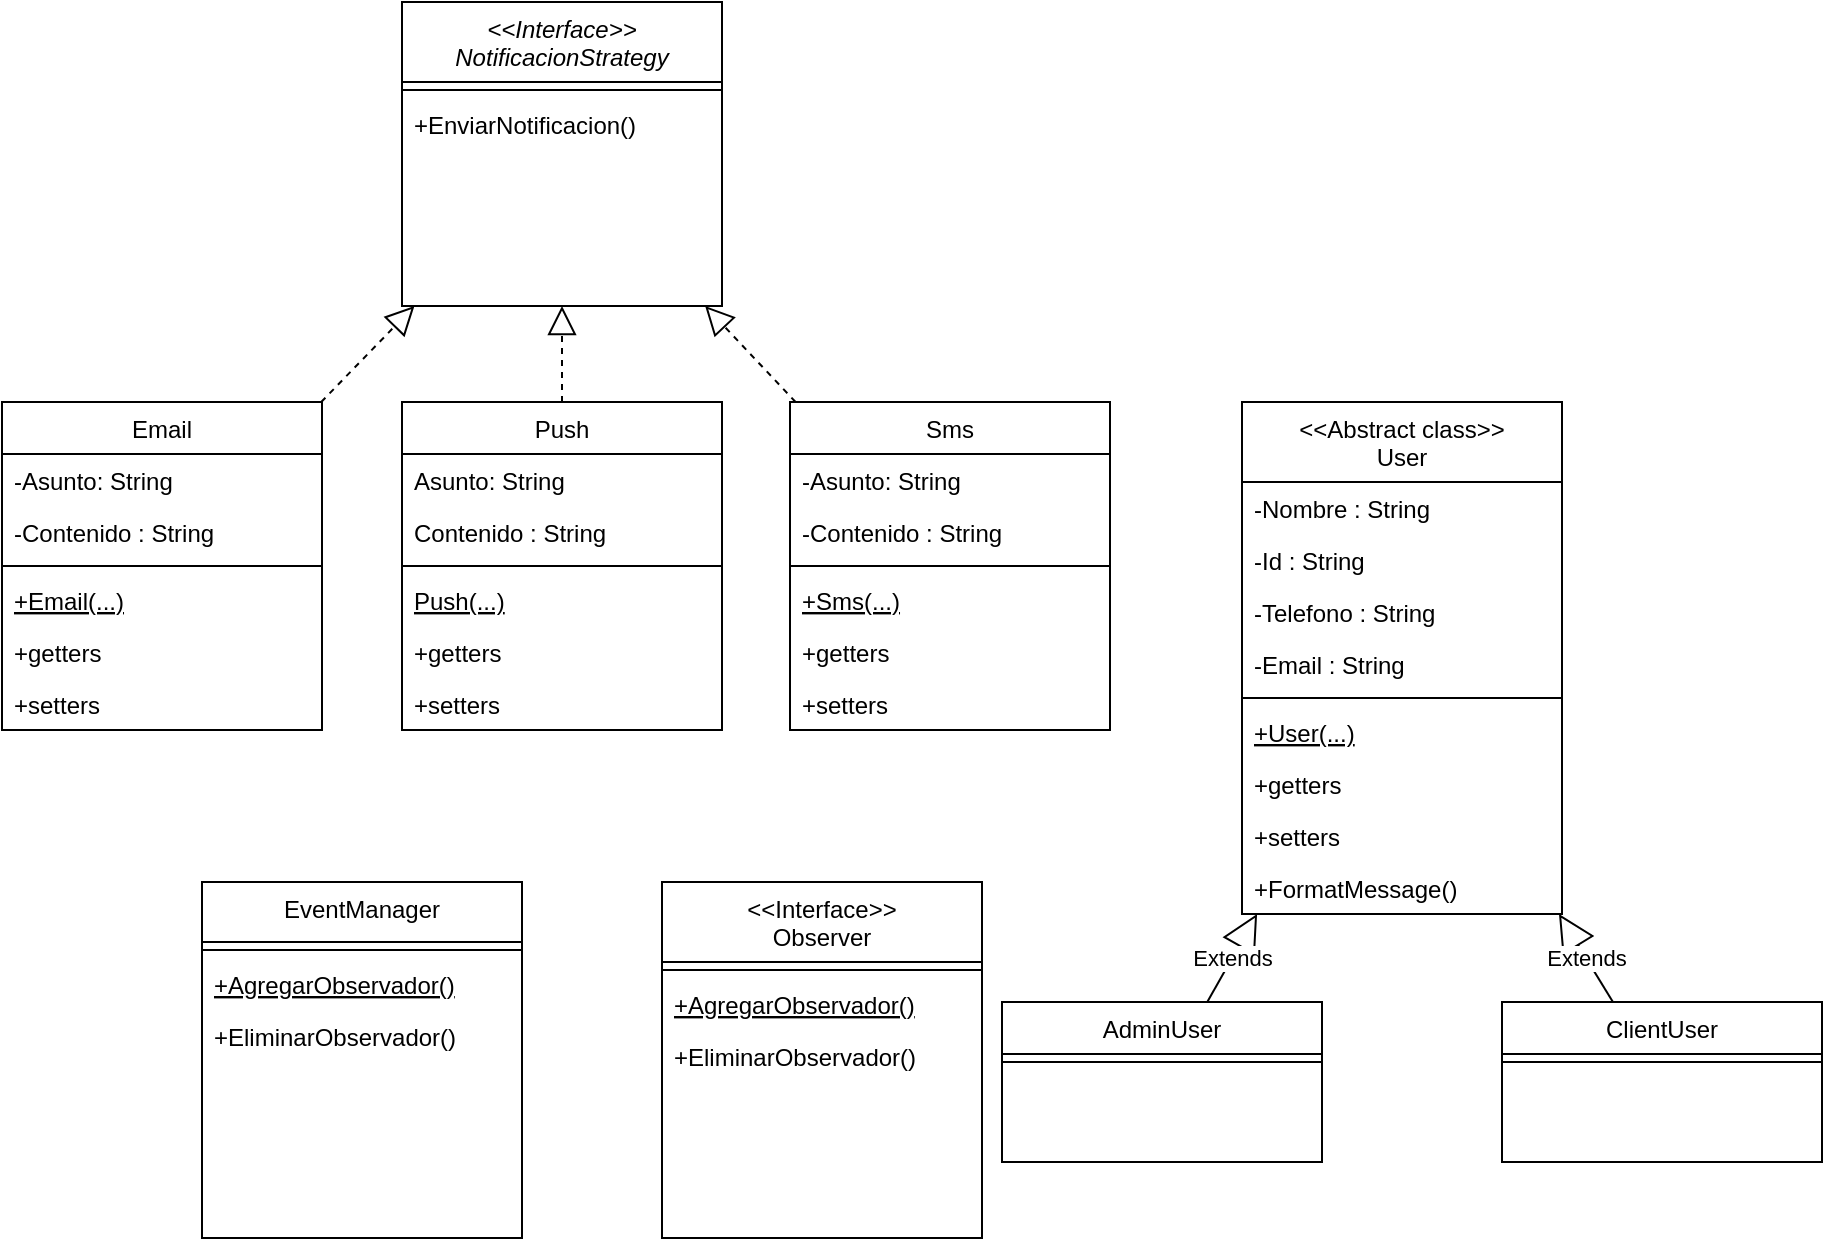 <mxfile version="26.2.8">
  <diagram id="C5RBs43oDa-KdzZeNtuy" name="Page-1">
    <mxGraphModel dx="1656" dy="720" grid="1" gridSize="10" guides="1" tooltips="1" connect="1" arrows="1" fold="1" page="1" pageScale="1" pageWidth="827" pageHeight="1169" math="0" shadow="0">
      <root>
        <mxCell id="WIyWlLk6GJQsqaUBKTNV-0" />
        <mxCell id="WIyWlLk6GJQsqaUBKTNV-1" parent="WIyWlLk6GJQsqaUBKTNV-0" />
        <mxCell id="zkfFHV4jXpPFQw0GAbJ--0" value="&lt;&lt;Interface&gt;&gt;&#xa;NotificacionStrategy" style="swimlane;fontStyle=2;align=center;verticalAlign=top;childLayout=stackLayout;horizontal=1;startSize=40;horizontalStack=0;resizeParent=1;resizeLast=0;collapsible=1;marginBottom=0;rounded=0;shadow=0;strokeWidth=1;" parent="WIyWlLk6GJQsqaUBKTNV-1" vertex="1">
          <mxGeometry x="220" y="120" width="160" height="152" as="geometry">
            <mxRectangle x="230" y="140" width="160" height="26" as="alternateBounds" />
          </mxGeometry>
        </mxCell>
        <mxCell id="zkfFHV4jXpPFQw0GAbJ--4" value="" style="line;html=1;strokeWidth=1;align=left;verticalAlign=middle;spacingTop=-1;spacingLeft=3;spacingRight=3;rotatable=0;labelPosition=right;points=[];portConstraint=eastwest;" parent="zkfFHV4jXpPFQw0GAbJ--0" vertex="1">
          <mxGeometry y="40" width="160" height="8" as="geometry" />
        </mxCell>
        <mxCell id="zkfFHV4jXpPFQw0GAbJ--5" value="+EnviarNotificacion()" style="text;align=left;verticalAlign=top;spacingLeft=4;spacingRight=4;overflow=hidden;rotatable=0;points=[[0,0.5],[1,0.5]];portConstraint=eastwest;" parent="zkfFHV4jXpPFQw0GAbJ--0" vertex="1">
          <mxGeometry y="48" width="160" height="26" as="geometry" />
        </mxCell>
        <mxCell id="k3wuWAfQ873MS6g05bac-12" value="Sms" style="swimlane;fontStyle=0;align=center;verticalAlign=top;childLayout=stackLayout;horizontal=1;startSize=26;horizontalStack=0;resizeParent=1;resizeLast=0;collapsible=1;marginBottom=0;rounded=0;shadow=0;strokeWidth=1;" vertex="1" parent="WIyWlLk6GJQsqaUBKTNV-1">
          <mxGeometry x="414" y="320" width="160" height="164" as="geometry">
            <mxRectangle x="130" y="380" width="160" height="26" as="alternateBounds" />
          </mxGeometry>
        </mxCell>
        <mxCell id="k3wuWAfQ873MS6g05bac-13" value="-Asunto: String" style="text;align=left;verticalAlign=top;spacingLeft=4;spacingRight=4;overflow=hidden;rotatable=0;points=[[0,0.5],[1,0.5]];portConstraint=eastwest;" vertex="1" parent="k3wuWAfQ873MS6g05bac-12">
          <mxGeometry y="26" width="160" height="26" as="geometry" />
        </mxCell>
        <mxCell id="k3wuWAfQ873MS6g05bac-14" value="-Contenido : String" style="text;align=left;verticalAlign=top;spacingLeft=4;spacingRight=4;overflow=hidden;rotatable=0;points=[[0,0.5],[1,0.5]];portConstraint=eastwest;rounded=0;shadow=0;html=0;" vertex="1" parent="k3wuWAfQ873MS6g05bac-12">
          <mxGeometry y="52" width="160" height="26" as="geometry" />
        </mxCell>
        <mxCell id="k3wuWAfQ873MS6g05bac-15" value="" style="line;html=1;strokeWidth=1;align=left;verticalAlign=middle;spacingTop=-1;spacingLeft=3;spacingRight=3;rotatable=0;labelPosition=right;points=[];portConstraint=eastwest;" vertex="1" parent="k3wuWAfQ873MS6g05bac-12">
          <mxGeometry y="78" width="160" height="8" as="geometry" />
        </mxCell>
        <mxCell id="k3wuWAfQ873MS6g05bac-16" value="+Sms(...)" style="text;align=left;verticalAlign=top;spacingLeft=4;spacingRight=4;overflow=hidden;rotatable=0;points=[[0,0.5],[1,0.5]];portConstraint=eastwest;fontStyle=4" vertex="1" parent="k3wuWAfQ873MS6g05bac-12">
          <mxGeometry y="86" width="160" height="26" as="geometry" />
        </mxCell>
        <mxCell id="k3wuWAfQ873MS6g05bac-17" value="+getters" style="text;align=left;verticalAlign=top;spacingLeft=4;spacingRight=4;overflow=hidden;rotatable=0;points=[[0,0.5],[1,0.5]];portConstraint=eastwest;" vertex="1" parent="k3wuWAfQ873MS6g05bac-12">
          <mxGeometry y="112" width="160" height="26" as="geometry" />
        </mxCell>
        <mxCell id="k3wuWAfQ873MS6g05bac-18" value="+setters" style="text;align=left;verticalAlign=top;spacingLeft=4;spacingRight=4;overflow=hidden;rotatable=0;points=[[0,0.5],[1,0.5]];portConstraint=eastwest;" vertex="1" parent="k3wuWAfQ873MS6g05bac-12">
          <mxGeometry y="138" width="160" height="26" as="geometry" />
        </mxCell>
        <mxCell id="k3wuWAfQ873MS6g05bac-19" value="Email" style="swimlane;fontStyle=0;align=center;verticalAlign=top;childLayout=stackLayout;horizontal=1;startSize=26;horizontalStack=0;resizeParent=1;resizeLast=0;collapsible=1;marginBottom=0;rounded=0;shadow=0;strokeWidth=1;" vertex="1" parent="WIyWlLk6GJQsqaUBKTNV-1">
          <mxGeometry x="20" y="320" width="160" height="164" as="geometry">
            <mxRectangle x="130" y="380" width="160" height="26" as="alternateBounds" />
          </mxGeometry>
        </mxCell>
        <mxCell id="k3wuWAfQ873MS6g05bac-20" value="-Asunto: String" style="text;align=left;verticalAlign=top;spacingLeft=4;spacingRight=4;overflow=hidden;rotatable=0;points=[[0,0.5],[1,0.5]];portConstraint=eastwest;" vertex="1" parent="k3wuWAfQ873MS6g05bac-19">
          <mxGeometry y="26" width="160" height="26" as="geometry" />
        </mxCell>
        <mxCell id="k3wuWAfQ873MS6g05bac-21" value="-Contenido : String" style="text;align=left;verticalAlign=top;spacingLeft=4;spacingRight=4;overflow=hidden;rotatable=0;points=[[0,0.5],[1,0.5]];portConstraint=eastwest;rounded=0;shadow=0;html=0;" vertex="1" parent="k3wuWAfQ873MS6g05bac-19">
          <mxGeometry y="52" width="160" height="26" as="geometry" />
        </mxCell>
        <mxCell id="k3wuWAfQ873MS6g05bac-22" value="" style="line;html=1;strokeWidth=1;align=left;verticalAlign=middle;spacingTop=-1;spacingLeft=3;spacingRight=3;rotatable=0;labelPosition=right;points=[];portConstraint=eastwest;" vertex="1" parent="k3wuWAfQ873MS6g05bac-19">
          <mxGeometry y="78" width="160" height="8" as="geometry" />
        </mxCell>
        <mxCell id="k3wuWAfQ873MS6g05bac-23" value="+Email(...)" style="text;align=left;verticalAlign=top;spacingLeft=4;spacingRight=4;overflow=hidden;rotatable=0;points=[[0,0.5],[1,0.5]];portConstraint=eastwest;fontStyle=4" vertex="1" parent="k3wuWAfQ873MS6g05bac-19">
          <mxGeometry y="86" width="160" height="26" as="geometry" />
        </mxCell>
        <mxCell id="k3wuWAfQ873MS6g05bac-24" value="+getters" style="text;align=left;verticalAlign=top;spacingLeft=4;spacingRight=4;overflow=hidden;rotatable=0;points=[[0,0.5],[1,0.5]];portConstraint=eastwest;" vertex="1" parent="k3wuWAfQ873MS6g05bac-19">
          <mxGeometry y="112" width="160" height="26" as="geometry" />
        </mxCell>
        <mxCell id="k3wuWAfQ873MS6g05bac-25" value="+setters" style="text;align=left;verticalAlign=top;spacingLeft=4;spacingRight=4;overflow=hidden;rotatable=0;points=[[0,0.5],[1,0.5]];portConstraint=eastwest;" vertex="1" parent="k3wuWAfQ873MS6g05bac-19">
          <mxGeometry y="138" width="160" height="26" as="geometry" />
        </mxCell>
        <mxCell id="k3wuWAfQ873MS6g05bac-26" value="Push" style="swimlane;fontStyle=0;align=center;verticalAlign=top;childLayout=stackLayout;horizontal=1;startSize=26;horizontalStack=0;resizeParent=1;resizeLast=0;collapsible=1;marginBottom=0;rounded=0;shadow=0;strokeWidth=1;" vertex="1" parent="WIyWlLk6GJQsqaUBKTNV-1">
          <mxGeometry x="220" y="320" width="160" height="164" as="geometry">
            <mxRectangle x="130" y="380" width="160" height="26" as="alternateBounds" />
          </mxGeometry>
        </mxCell>
        <mxCell id="k3wuWAfQ873MS6g05bac-27" value="Asunto: String" style="text;align=left;verticalAlign=top;spacingLeft=4;spacingRight=4;overflow=hidden;rotatable=0;points=[[0,0.5],[1,0.5]];portConstraint=eastwest;" vertex="1" parent="k3wuWAfQ873MS6g05bac-26">
          <mxGeometry y="26" width="160" height="26" as="geometry" />
        </mxCell>
        <mxCell id="k3wuWAfQ873MS6g05bac-28" value="Contenido : String" style="text;align=left;verticalAlign=top;spacingLeft=4;spacingRight=4;overflow=hidden;rotatable=0;points=[[0,0.5],[1,0.5]];portConstraint=eastwest;rounded=0;shadow=0;html=0;" vertex="1" parent="k3wuWAfQ873MS6g05bac-26">
          <mxGeometry y="52" width="160" height="26" as="geometry" />
        </mxCell>
        <mxCell id="k3wuWAfQ873MS6g05bac-29" value="" style="line;html=1;strokeWidth=1;align=left;verticalAlign=middle;spacingTop=-1;spacingLeft=3;spacingRight=3;rotatable=0;labelPosition=right;points=[];portConstraint=eastwest;" vertex="1" parent="k3wuWAfQ873MS6g05bac-26">
          <mxGeometry y="78" width="160" height="8" as="geometry" />
        </mxCell>
        <mxCell id="k3wuWAfQ873MS6g05bac-30" value="Push(...)" style="text;align=left;verticalAlign=top;spacingLeft=4;spacingRight=4;overflow=hidden;rotatable=0;points=[[0,0.5],[1,0.5]];portConstraint=eastwest;fontStyle=4" vertex="1" parent="k3wuWAfQ873MS6g05bac-26">
          <mxGeometry y="86" width="160" height="26" as="geometry" />
        </mxCell>
        <mxCell id="k3wuWAfQ873MS6g05bac-31" value="+getters" style="text;align=left;verticalAlign=top;spacingLeft=4;spacingRight=4;overflow=hidden;rotatable=0;points=[[0,0.5],[1,0.5]];portConstraint=eastwest;" vertex="1" parent="k3wuWAfQ873MS6g05bac-26">
          <mxGeometry y="112" width="160" height="26" as="geometry" />
        </mxCell>
        <mxCell id="k3wuWAfQ873MS6g05bac-32" value="+setters" style="text;align=left;verticalAlign=top;spacingLeft=4;spacingRight=4;overflow=hidden;rotatable=0;points=[[0,0.5],[1,0.5]];portConstraint=eastwest;" vertex="1" parent="k3wuWAfQ873MS6g05bac-26">
          <mxGeometry y="138" width="160" height="26" as="geometry" />
        </mxCell>
        <mxCell id="k3wuWAfQ873MS6g05bac-33" value="" style="endArrow=block;dashed=1;endFill=0;endSize=12;html=1;rounded=0;" edge="1" parent="WIyWlLk6GJQsqaUBKTNV-1" source="k3wuWAfQ873MS6g05bac-26" target="zkfFHV4jXpPFQw0GAbJ--0">
          <mxGeometry width="160" relative="1" as="geometry">
            <mxPoint x="330" y="300" as="sourcePoint" />
            <mxPoint x="490" y="300" as="targetPoint" />
          </mxGeometry>
        </mxCell>
        <mxCell id="k3wuWAfQ873MS6g05bac-34" value="" style="endArrow=block;dashed=1;endFill=0;endSize=12;html=1;rounded=0;" edge="1" parent="WIyWlLk6GJQsqaUBKTNV-1" source="k3wuWAfQ873MS6g05bac-12" target="zkfFHV4jXpPFQw0GAbJ--0">
          <mxGeometry width="160" relative="1" as="geometry">
            <mxPoint x="330" y="300" as="sourcePoint" />
            <mxPoint x="490" y="300" as="targetPoint" />
          </mxGeometry>
        </mxCell>
        <mxCell id="k3wuWAfQ873MS6g05bac-35" value="" style="endArrow=block;dashed=1;endFill=0;endSize=12;html=1;rounded=0;" edge="1" parent="WIyWlLk6GJQsqaUBKTNV-1" source="k3wuWAfQ873MS6g05bac-19" target="zkfFHV4jXpPFQw0GAbJ--0">
          <mxGeometry width="160" relative="1" as="geometry">
            <mxPoint x="330" y="300" as="sourcePoint" />
            <mxPoint x="490" y="300" as="targetPoint" />
          </mxGeometry>
        </mxCell>
        <mxCell id="k3wuWAfQ873MS6g05bac-36" value="&lt;&lt;Abstract class&gt;&gt;&#xa;User" style="swimlane;fontStyle=0;align=center;verticalAlign=top;childLayout=stackLayout;horizontal=1;startSize=40;horizontalStack=0;resizeParent=1;resizeLast=0;collapsible=1;marginBottom=0;rounded=0;shadow=0;strokeWidth=1;" vertex="1" parent="WIyWlLk6GJQsqaUBKTNV-1">
          <mxGeometry x="640" y="320" width="160" height="256" as="geometry">
            <mxRectangle x="130" y="380" width="160" height="26" as="alternateBounds" />
          </mxGeometry>
        </mxCell>
        <mxCell id="k3wuWAfQ873MS6g05bac-37" value="-Nombre : String" style="text;align=left;verticalAlign=top;spacingLeft=4;spacingRight=4;overflow=hidden;rotatable=0;points=[[0,0.5],[1,0.5]];portConstraint=eastwest;" vertex="1" parent="k3wuWAfQ873MS6g05bac-36">
          <mxGeometry y="40" width="160" height="26" as="geometry" />
        </mxCell>
        <mxCell id="k3wuWAfQ873MS6g05bac-38" value="-Id : String" style="text;align=left;verticalAlign=top;spacingLeft=4;spacingRight=4;overflow=hidden;rotatable=0;points=[[0,0.5],[1,0.5]];portConstraint=eastwest;rounded=0;shadow=0;html=0;" vertex="1" parent="k3wuWAfQ873MS6g05bac-36">
          <mxGeometry y="66" width="160" height="26" as="geometry" />
        </mxCell>
        <mxCell id="k3wuWAfQ873MS6g05bac-44" value="-Telefono : String" style="text;align=left;verticalAlign=top;spacingLeft=4;spacingRight=4;overflow=hidden;rotatable=0;points=[[0,0.5],[1,0.5]];portConstraint=eastwest;rounded=0;shadow=0;html=0;" vertex="1" parent="k3wuWAfQ873MS6g05bac-36">
          <mxGeometry y="92" width="160" height="26" as="geometry" />
        </mxCell>
        <mxCell id="k3wuWAfQ873MS6g05bac-43" value="-Email : String" style="text;align=left;verticalAlign=top;spacingLeft=4;spacingRight=4;overflow=hidden;rotatable=0;points=[[0,0.5],[1,0.5]];portConstraint=eastwest;rounded=0;shadow=0;html=0;" vertex="1" parent="k3wuWAfQ873MS6g05bac-36">
          <mxGeometry y="118" width="160" height="26" as="geometry" />
        </mxCell>
        <mxCell id="k3wuWAfQ873MS6g05bac-39" value="" style="line;html=1;strokeWidth=1;align=left;verticalAlign=middle;spacingTop=-1;spacingLeft=3;spacingRight=3;rotatable=0;labelPosition=right;points=[];portConstraint=eastwest;" vertex="1" parent="k3wuWAfQ873MS6g05bac-36">
          <mxGeometry y="144" width="160" height="8" as="geometry" />
        </mxCell>
        <mxCell id="k3wuWAfQ873MS6g05bac-40" value="+User(...)" style="text;align=left;verticalAlign=top;spacingLeft=4;spacingRight=4;overflow=hidden;rotatable=0;points=[[0,0.5],[1,0.5]];portConstraint=eastwest;fontStyle=4" vertex="1" parent="k3wuWAfQ873MS6g05bac-36">
          <mxGeometry y="152" width="160" height="26" as="geometry" />
        </mxCell>
        <mxCell id="k3wuWAfQ873MS6g05bac-41" value="+getters" style="text;align=left;verticalAlign=top;spacingLeft=4;spacingRight=4;overflow=hidden;rotatable=0;points=[[0,0.5],[1,0.5]];portConstraint=eastwest;" vertex="1" parent="k3wuWAfQ873MS6g05bac-36">
          <mxGeometry y="178" width="160" height="26" as="geometry" />
        </mxCell>
        <mxCell id="k3wuWAfQ873MS6g05bac-42" value="+setters" style="text;align=left;verticalAlign=top;spacingLeft=4;spacingRight=4;overflow=hidden;rotatable=0;points=[[0,0.5],[1,0.5]];portConstraint=eastwest;" vertex="1" parent="k3wuWAfQ873MS6g05bac-36">
          <mxGeometry y="204" width="160" height="26" as="geometry" />
        </mxCell>
        <mxCell id="k3wuWAfQ873MS6g05bac-59" value="+FormatMessage()" style="text;align=left;verticalAlign=top;spacingLeft=4;spacingRight=4;overflow=hidden;rotatable=0;points=[[0,0.5],[1,0.5]];portConstraint=eastwest;" vertex="1" parent="k3wuWAfQ873MS6g05bac-36">
          <mxGeometry y="230" width="160" height="26" as="geometry" />
        </mxCell>
        <mxCell id="k3wuWAfQ873MS6g05bac-45" value="ClientUser" style="swimlane;fontStyle=0;align=center;verticalAlign=top;childLayout=stackLayout;horizontal=1;startSize=26;horizontalStack=0;resizeParent=1;resizeLast=0;collapsible=1;marginBottom=0;rounded=0;shadow=0;strokeWidth=1;" vertex="1" parent="WIyWlLk6GJQsqaUBKTNV-1">
          <mxGeometry x="770" y="620" width="160" height="80" as="geometry">
            <mxRectangle x="130" y="380" width="160" height="26" as="alternateBounds" />
          </mxGeometry>
        </mxCell>
        <mxCell id="k3wuWAfQ873MS6g05bac-48" value="" style="line;html=1;strokeWidth=1;align=left;verticalAlign=middle;spacingTop=-1;spacingLeft=3;spacingRight=3;rotatable=0;labelPosition=right;points=[];portConstraint=eastwest;" vertex="1" parent="k3wuWAfQ873MS6g05bac-45">
          <mxGeometry y="26" width="160" height="8" as="geometry" />
        </mxCell>
        <mxCell id="k3wuWAfQ873MS6g05bac-60" value="AdminUser" style="swimlane;fontStyle=0;align=center;verticalAlign=top;childLayout=stackLayout;horizontal=1;startSize=26;horizontalStack=0;resizeParent=1;resizeLast=0;collapsible=1;marginBottom=0;rounded=0;shadow=0;strokeWidth=1;" vertex="1" parent="WIyWlLk6GJQsqaUBKTNV-1">
          <mxGeometry x="520" y="620" width="160" height="80" as="geometry">
            <mxRectangle x="130" y="380" width="160" height="26" as="alternateBounds" />
          </mxGeometry>
        </mxCell>
        <mxCell id="k3wuWAfQ873MS6g05bac-61" value="" style="line;html=1;strokeWidth=1;align=left;verticalAlign=middle;spacingTop=-1;spacingLeft=3;spacingRight=3;rotatable=0;labelPosition=right;points=[];portConstraint=eastwest;" vertex="1" parent="k3wuWAfQ873MS6g05bac-60">
          <mxGeometry y="26" width="160" height="8" as="geometry" />
        </mxCell>
        <mxCell id="k3wuWAfQ873MS6g05bac-62" value="Extends" style="endArrow=block;endSize=16;endFill=0;html=1;rounded=0;" edge="1" parent="WIyWlLk6GJQsqaUBKTNV-1" source="k3wuWAfQ873MS6g05bac-60" target="k3wuWAfQ873MS6g05bac-36">
          <mxGeometry width="160" relative="1" as="geometry">
            <mxPoint x="330" y="380" as="sourcePoint" />
            <mxPoint x="490" y="380" as="targetPoint" />
          </mxGeometry>
        </mxCell>
        <mxCell id="k3wuWAfQ873MS6g05bac-63" value="Extends" style="endArrow=block;endSize=16;endFill=0;html=1;rounded=0;" edge="1" parent="WIyWlLk6GJQsqaUBKTNV-1" source="k3wuWAfQ873MS6g05bac-45" target="k3wuWAfQ873MS6g05bac-36">
          <mxGeometry width="160" relative="1" as="geometry">
            <mxPoint x="330" y="380" as="sourcePoint" />
            <mxPoint x="490" y="380" as="targetPoint" />
          </mxGeometry>
        </mxCell>
        <mxCell id="k3wuWAfQ873MS6g05bac-64" value="EventManager" style="swimlane;fontStyle=0;align=center;verticalAlign=top;childLayout=stackLayout;horizontal=1;startSize=30;horizontalStack=0;resizeParent=1;resizeLast=0;collapsible=1;marginBottom=0;rounded=0;shadow=0;strokeWidth=1;" vertex="1" parent="WIyWlLk6GJQsqaUBKTNV-1">
          <mxGeometry x="120" y="560" width="160" height="178" as="geometry">
            <mxRectangle x="130" y="380" width="160" height="26" as="alternateBounds" />
          </mxGeometry>
        </mxCell>
        <mxCell id="k3wuWAfQ873MS6g05bac-67" value="" style="line;html=1;strokeWidth=1;align=left;verticalAlign=middle;spacingTop=-1;spacingLeft=3;spacingRight=3;rotatable=0;labelPosition=right;points=[];portConstraint=eastwest;" vertex="1" parent="k3wuWAfQ873MS6g05bac-64">
          <mxGeometry y="30" width="160" height="8" as="geometry" />
        </mxCell>
        <mxCell id="k3wuWAfQ873MS6g05bac-68" value="+AgregarObservador()" style="text;align=left;verticalAlign=top;spacingLeft=4;spacingRight=4;overflow=hidden;rotatable=0;points=[[0,0.5],[1,0.5]];portConstraint=eastwest;fontStyle=4" vertex="1" parent="k3wuWAfQ873MS6g05bac-64">
          <mxGeometry y="38" width="160" height="26" as="geometry" />
        </mxCell>
        <mxCell id="k3wuWAfQ873MS6g05bac-69" value="+EliminarObservador()" style="text;align=left;verticalAlign=top;spacingLeft=4;spacingRight=4;overflow=hidden;rotatable=0;points=[[0,0.5],[1,0.5]];portConstraint=eastwest;" vertex="1" parent="k3wuWAfQ873MS6g05bac-64">
          <mxGeometry y="64" width="160" height="26" as="geometry" />
        </mxCell>
        <mxCell id="k3wuWAfQ873MS6g05bac-71" value="&lt;&lt;Interface&gt;&gt;&#xa;Observer" style="swimlane;fontStyle=0;align=center;verticalAlign=top;childLayout=stackLayout;horizontal=1;startSize=40;horizontalStack=0;resizeParent=1;resizeLast=0;collapsible=1;marginBottom=0;rounded=0;shadow=0;strokeWidth=1;" vertex="1" parent="WIyWlLk6GJQsqaUBKTNV-1">
          <mxGeometry x="350" y="560" width="160" height="178" as="geometry">
            <mxRectangle x="130" y="380" width="160" height="26" as="alternateBounds" />
          </mxGeometry>
        </mxCell>
        <mxCell id="k3wuWAfQ873MS6g05bac-72" value="" style="line;html=1;strokeWidth=1;align=left;verticalAlign=middle;spacingTop=-1;spacingLeft=3;spacingRight=3;rotatable=0;labelPosition=right;points=[];portConstraint=eastwest;" vertex="1" parent="k3wuWAfQ873MS6g05bac-71">
          <mxGeometry y="40" width="160" height="8" as="geometry" />
        </mxCell>
        <mxCell id="k3wuWAfQ873MS6g05bac-73" value="+AgregarObservador()" style="text;align=left;verticalAlign=top;spacingLeft=4;spacingRight=4;overflow=hidden;rotatable=0;points=[[0,0.5],[1,0.5]];portConstraint=eastwest;fontStyle=4" vertex="1" parent="k3wuWAfQ873MS6g05bac-71">
          <mxGeometry y="48" width="160" height="26" as="geometry" />
        </mxCell>
        <mxCell id="k3wuWAfQ873MS6g05bac-74" value="+EliminarObservador()" style="text;align=left;verticalAlign=top;spacingLeft=4;spacingRight=4;overflow=hidden;rotatable=0;points=[[0,0.5],[1,0.5]];portConstraint=eastwest;" vertex="1" parent="k3wuWAfQ873MS6g05bac-71">
          <mxGeometry y="74" width="160" height="26" as="geometry" />
        </mxCell>
      </root>
    </mxGraphModel>
  </diagram>
</mxfile>
